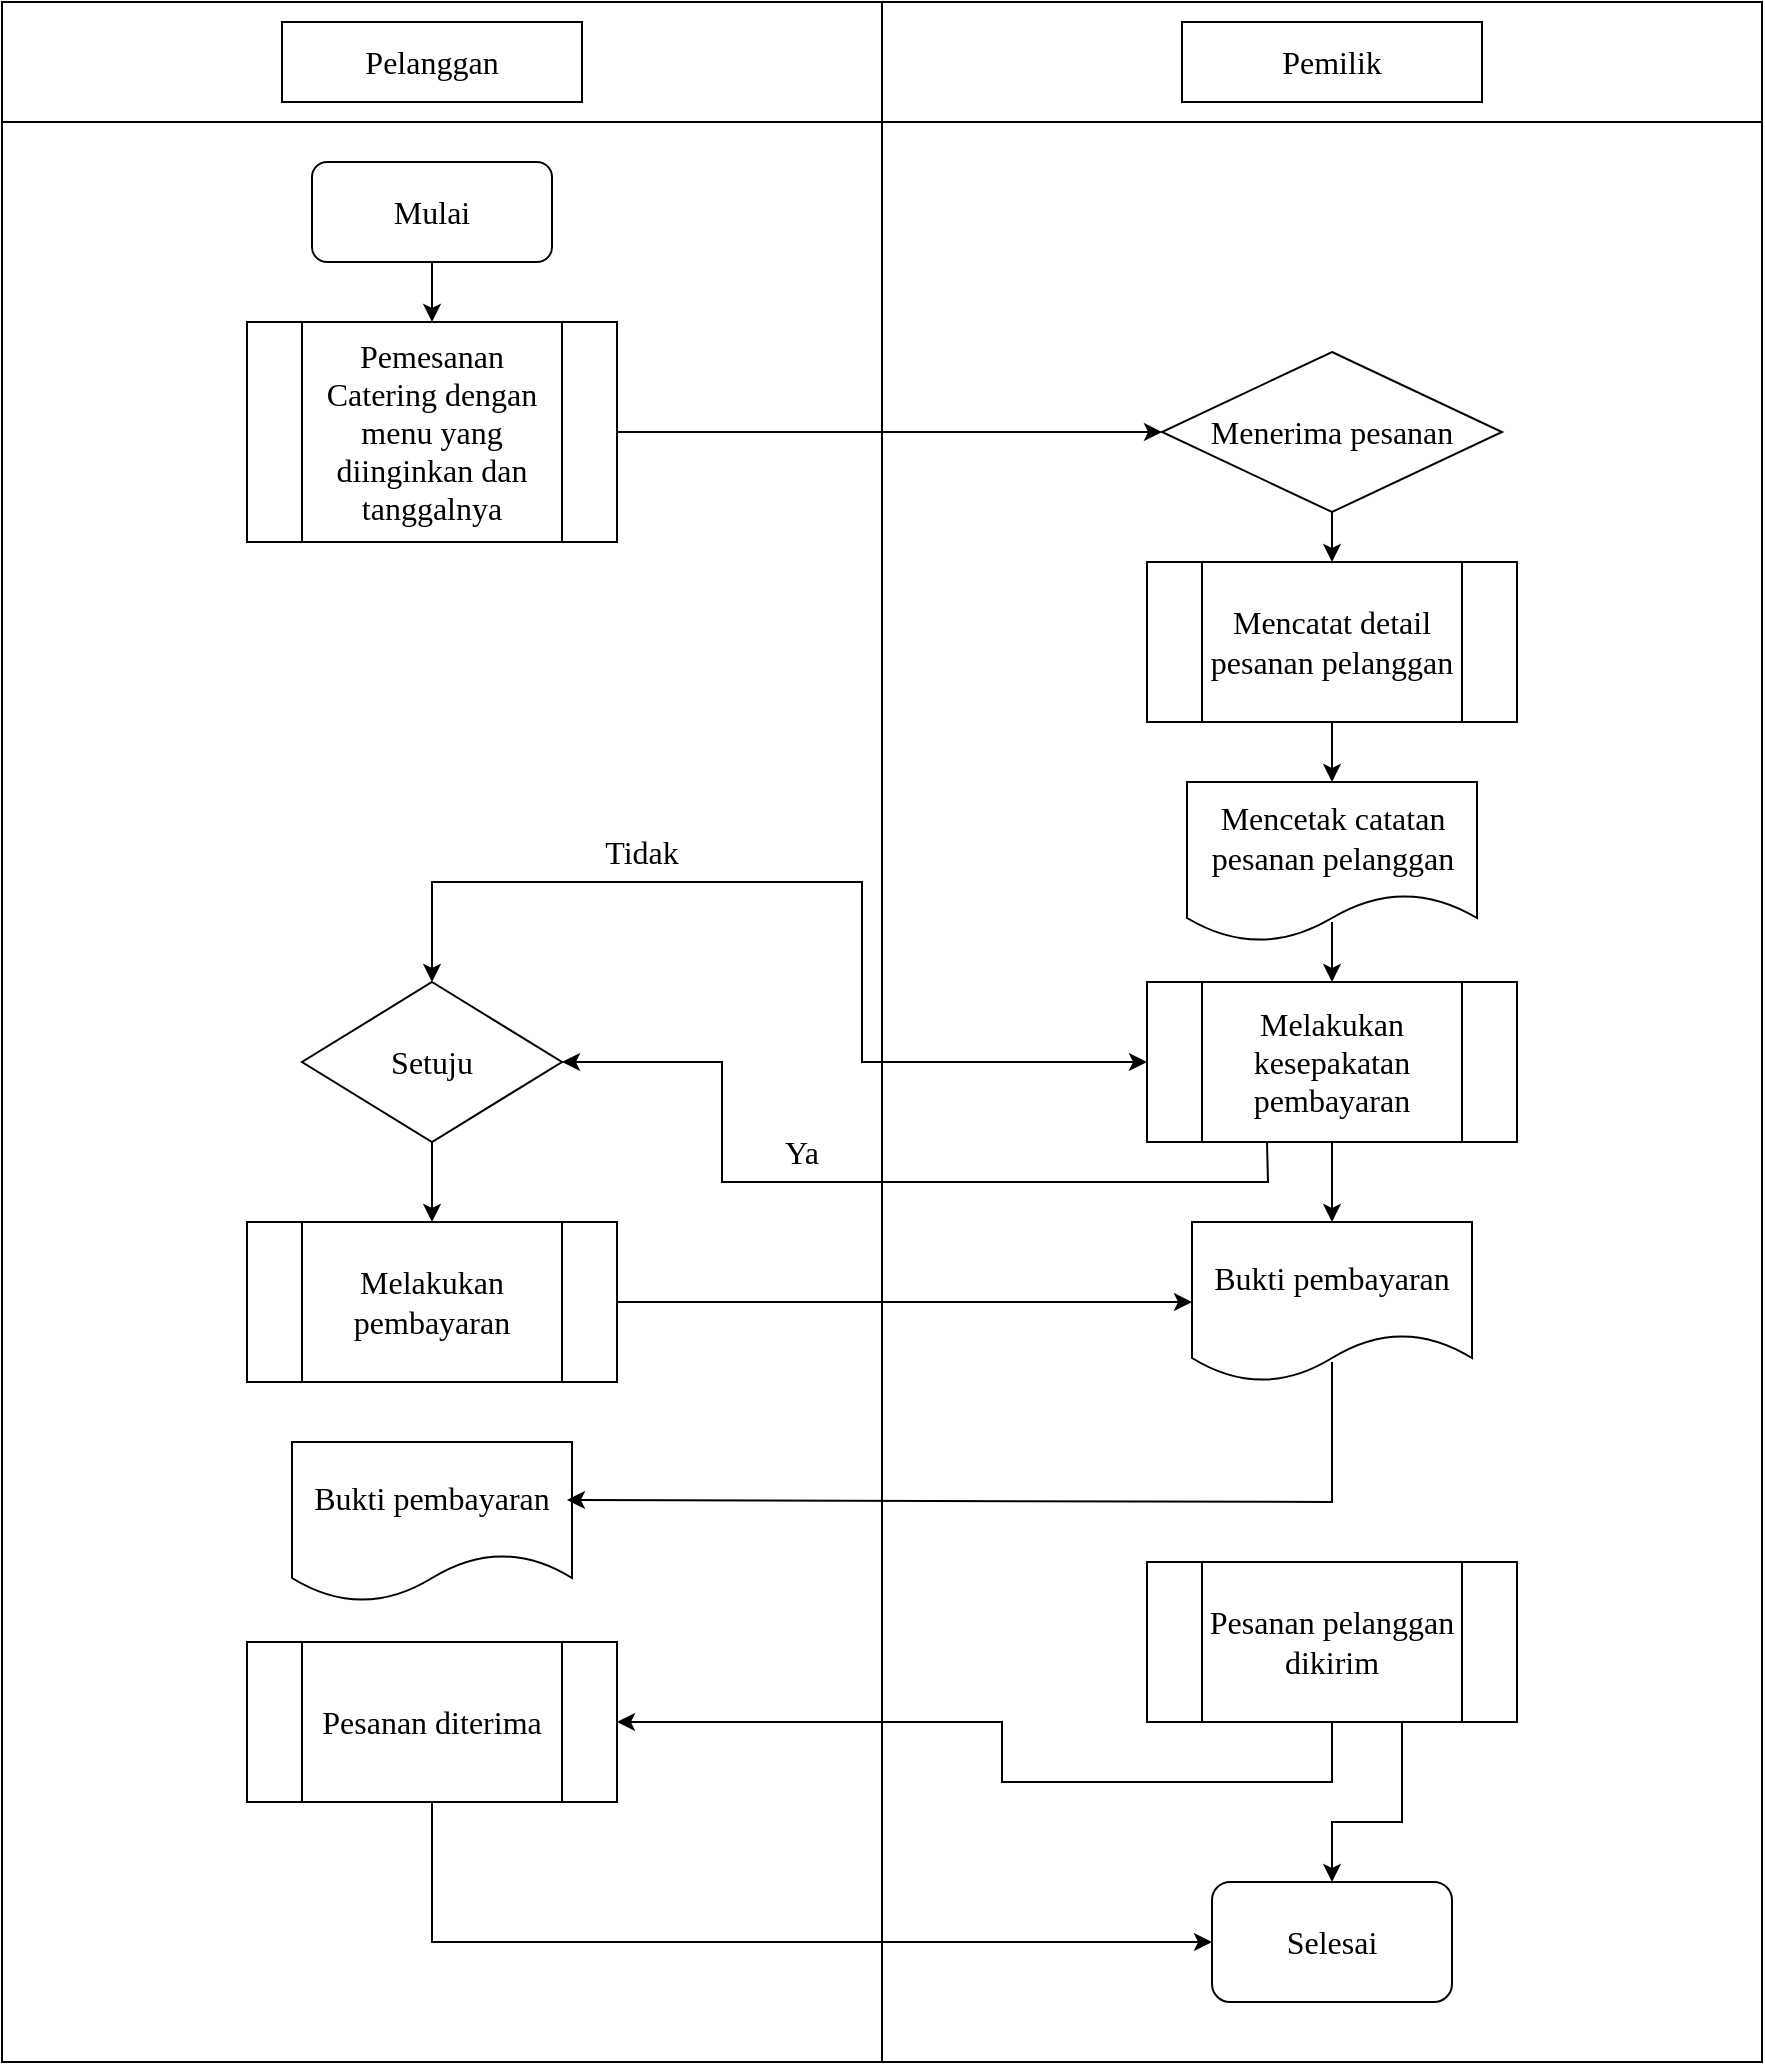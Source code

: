 <mxfile version="20.7.4" type="github">
  <diagram name="Page-1" id="74e2e168-ea6b-b213-b513-2b3c1d86103e">
    <mxGraphModel dx="853" dy="737" grid="1" gridSize="10" guides="1" tooltips="1" connect="1" arrows="1" fold="1" page="1" pageScale="1" pageWidth="1100" pageHeight="850" background="none" math="0" shadow="0">
      <root>
        <mxCell id="0" />
        <mxCell id="1" parent="0" />
        <mxCell id="XcMZtLr8KsLbTlHt70lN-4" value="" style="rounded=0;whiteSpace=wrap;html=1;fontFamily=Times New Roman;fontSize=16;" vertex="1" parent="1">
          <mxGeometry x="80" y="100" width="880" height="970" as="geometry" />
        </mxCell>
        <mxCell id="XcMZtLr8KsLbTlHt70lN-5" value="" style="rounded=0;whiteSpace=wrap;html=1;fontFamily=Times New Roman;fontSize=16;" vertex="1" parent="1">
          <mxGeometry x="80" y="40" width="880" height="60" as="geometry" />
        </mxCell>
        <mxCell id="XcMZtLr8KsLbTlHt70lN-6" value="" style="endArrow=none;html=1;rounded=0;fontFamily=Times New Roman;fontSize=16;entryX=0.5;entryY=0;entryDx=0;entryDy=0;" edge="1" parent="1" source="XcMZtLr8KsLbTlHt70lN-4" target="XcMZtLr8KsLbTlHt70lN-5">
          <mxGeometry width="50" height="50" relative="1" as="geometry">
            <mxPoint x="510" y="110" as="sourcePoint" />
            <mxPoint x="560" y="60" as="targetPoint" />
            <Array as="points">
              <mxPoint x="520" y="960" />
            </Array>
          </mxGeometry>
        </mxCell>
        <mxCell id="XcMZtLr8KsLbTlHt70lN-7" value="Pelanggan" style="rounded=0;whiteSpace=wrap;html=1;fontFamily=Times New Roman;fontSize=16;" vertex="1" parent="1">
          <mxGeometry x="220" y="50" width="150" height="40" as="geometry" />
        </mxCell>
        <mxCell id="XcMZtLr8KsLbTlHt70lN-8" value="Pemilik" style="rounded=0;whiteSpace=wrap;html=1;fontFamily=Times New Roman;fontSize=16;" vertex="1" parent="1">
          <mxGeometry x="670" y="50" width="150" height="40" as="geometry" />
        </mxCell>
        <mxCell id="XcMZtLr8KsLbTlHt70lN-9" value="Mulai" style="rounded=1;whiteSpace=wrap;html=1;fontFamily=Times New Roman;fontSize=16;" vertex="1" parent="1">
          <mxGeometry x="235" y="120" width="120" height="50" as="geometry" />
        </mxCell>
        <mxCell id="XcMZtLr8KsLbTlHt70lN-10" value="" style="endArrow=classic;html=1;rounded=0;fontFamily=Times New Roman;fontSize=16;exitX=0.5;exitY=1;exitDx=0;exitDy=0;entryX=0.5;entryY=0;entryDx=0;entryDy=0;" edge="1" parent="1" source="XcMZtLr8KsLbTlHt70lN-9" target="XcMZtLr8KsLbTlHt70lN-14">
          <mxGeometry width="50" height="50" relative="1" as="geometry">
            <mxPoint x="510" y="290" as="sourcePoint" />
            <mxPoint x="560" y="240" as="targetPoint" />
          </mxGeometry>
        </mxCell>
        <mxCell id="XcMZtLr8KsLbTlHt70lN-11" value="" style="rounded=0;whiteSpace=wrap;html=1;fontFamily=Times New Roman;fontSize=16;" vertex="1" parent="1">
          <mxGeometry x="202.5" y="200" width="185" height="110" as="geometry" />
        </mxCell>
        <mxCell id="XcMZtLr8KsLbTlHt70lN-14" value="Pemesanan Catering dengan menu yang diinginkan dan tanggalnya" style="rounded=0;whiteSpace=wrap;html=1;fontFamily=Times New Roman;fontSize=16;" vertex="1" parent="1">
          <mxGeometry x="230" y="200" width="130" height="110" as="geometry" />
        </mxCell>
        <mxCell id="XcMZtLr8KsLbTlHt70lN-15" value="Menerima pesanan" style="rhombus;whiteSpace=wrap;html=1;fontFamily=Times New Roman;fontSize=16;" vertex="1" parent="1">
          <mxGeometry x="660" y="215" width="170" height="80" as="geometry" />
        </mxCell>
        <mxCell id="XcMZtLr8KsLbTlHt70lN-17" value="" style="endArrow=classic;html=1;rounded=0;fontFamily=Times New Roman;fontSize=16;exitX=1;exitY=0.5;exitDx=0;exitDy=0;entryX=0;entryY=0.5;entryDx=0;entryDy=0;" edge="1" parent="1" source="XcMZtLr8KsLbTlHt70lN-11" target="XcMZtLr8KsLbTlHt70lN-15">
          <mxGeometry width="50" height="50" relative="1" as="geometry">
            <mxPoint x="510" y="390" as="sourcePoint" />
            <mxPoint x="560" y="340" as="targetPoint" />
          </mxGeometry>
        </mxCell>
        <mxCell id="XcMZtLr8KsLbTlHt70lN-18" value="" style="endArrow=classic;html=1;rounded=0;fontFamily=Times New Roman;fontSize=16;exitX=0.5;exitY=1;exitDx=0;exitDy=0;entryX=0.5;entryY=0;entryDx=0;entryDy=0;" edge="1" parent="1" source="XcMZtLr8KsLbTlHt70lN-15" target="XcMZtLr8KsLbTlHt70lN-20">
          <mxGeometry width="50" height="50" relative="1" as="geometry">
            <mxPoint x="510" y="390" as="sourcePoint" />
            <mxPoint x="560" y="340" as="targetPoint" />
          </mxGeometry>
        </mxCell>
        <mxCell id="XcMZtLr8KsLbTlHt70lN-19" value="" style="rounded=0;whiteSpace=wrap;html=1;fontFamily=Times New Roman;fontSize=16;" vertex="1" parent="1">
          <mxGeometry x="652.5" y="320" width="185" height="80" as="geometry" />
        </mxCell>
        <mxCell id="XcMZtLr8KsLbTlHt70lN-20" value="Mencatat detail pesanan pelanggan" style="rounded=0;whiteSpace=wrap;html=1;fontFamily=Times New Roman;fontSize=16;" vertex="1" parent="1">
          <mxGeometry x="680" y="320" width="130" height="80" as="geometry" />
        </mxCell>
        <mxCell id="XcMZtLr8KsLbTlHt70lN-21" value="Mencetak catatan pesanan pelanggan" style="shape=document;whiteSpace=wrap;html=1;boundedLbl=1;fontFamily=Times New Roman;fontSize=16;" vertex="1" parent="1">
          <mxGeometry x="672.5" y="430" width="145" height="80" as="geometry" />
        </mxCell>
        <mxCell id="XcMZtLr8KsLbTlHt70lN-22" value="" style="endArrow=classic;html=1;rounded=0;fontFamily=Times New Roman;fontSize=16;exitX=0.5;exitY=1;exitDx=0;exitDy=0;entryX=0.5;entryY=0;entryDx=0;entryDy=0;" edge="1" parent="1" source="XcMZtLr8KsLbTlHt70lN-20" target="XcMZtLr8KsLbTlHt70lN-21">
          <mxGeometry width="50" height="50" relative="1" as="geometry">
            <mxPoint x="510" y="530" as="sourcePoint" />
            <mxPoint x="560" y="480" as="targetPoint" />
          </mxGeometry>
        </mxCell>
        <mxCell id="XcMZtLr8KsLbTlHt70lN-23" value="" style="rounded=0;whiteSpace=wrap;html=1;fontFamily=Times New Roman;fontSize=16;" vertex="1" parent="1">
          <mxGeometry x="652.5" y="530" width="185" height="80" as="geometry" />
        </mxCell>
        <mxCell id="XcMZtLr8KsLbTlHt70lN-24" value="Melakukan kesepakatan pembayaran" style="rounded=0;whiteSpace=wrap;html=1;fontFamily=Times New Roman;fontSize=16;" vertex="1" parent="1">
          <mxGeometry x="680" y="530" width="130" height="80" as="geometry" />
        </mxCell>
        <mxCell id="XcMZtLr8KsLbTlHt70lN-25" value="" style="endArrow=classic;html=1;rounded=0;fontFamily=Times New Roman;fontSize=16;entryX=0.5;entryY=0;entryDx=0;entryDy=0;" edge="1" parent="1" target="XcMZtLr8KsLbTlHt70lN-24">
          <mxGeometry width="50" height="50" relative="1" as="geometry">
            <mxPoint x="745" y="500" as="sourcePoint" />
            <mxPoint x="560" y="470" as="targetPoint" />
          </mxGeometry>
        </mxCell>
        <mxCell id="XcMZtLr8KsLbTlHt70lN-26" value="Tidak" style="text;html=1;strokeColor=none;fillColor=none;align=center;verticalAlign=middle;whiteSpace=wrap;rounded=0;fontFamily=Times New Roman;fontSize=16;" vertex="1" parent="1">
          <mxGeometry x="370" y="450" width="60" height="30" as="geometry" />
        </mxCell>
        <mxCell id="XcMZtLr8KsLbTlHt70lN-29" value="" style="endArrow=classic;startArrow=classic;html=1;rounded=0;fontFamily=Times New Roman;fontSize=16;exitX=0.5;exitY=0;exitDx=0;exitDy=0;entryX=0;entryY=0.5;entryDx=0;entryDy=0;" edge="1" parent="1" source="XcMZtLr8KsLbTlHt70lN-32" target="XcMZtLr8KsLbTlHt70lN-23">
          <mxGeometry width="50" height="50" relative="1" as="geometry">
            <mxPoint x="510" y="520" as="sourcePoint" />
            <mxPoint x="560" y="470" as="targetPoint" />
            <Array as="points">
              <mxPoint x="295" y="480" />
              <mxPoint x="510" y="480" />
              <mxPoint x="510" y="570" />
            </Array>
          </mxGeometry>
        </mxCell>
        <mxCell id="XcMZtLr8KsLbTlHt70lN-31" value="" style="endArrow=classic;html=1;rounded=0;fontFamily=Times New Roman;fontSize=16;exitX=0.25;exitY=1;exitDx=0;exitDy=0;entryX=1;entryY=0.5;entryDx=0;entryDy=0;" edge="1" parent="1" source="XcMZtLr8KsLbTlHt70lN-24" target="XcMZtLr8KsLbTlHt70lN-32">
          <mxGeometry width="50" height="50" relative="1" as="geometry">
            <mxPoint x="510" y="520" as="sourcePoint" />
            <mxPoint x="520" y="640" as="targetPoint" />
            <Array as="points">
              <mxPoint x="713" y="630" />
              <mxPoint x="440" y="630" />
              <mxPoint x="440" y="570" />
            </Array>
          </mxGeometry>
        </mxCell>
        <mxCell id="XcMZtLr8KsLbTlHt70lN-32" value="Setuju" style="rhombus;whiteSpace=wrap;html=1;fontFamily=Times New Roman;fontSize=16;" vertex="1" parent="1">
          <mxGeometry x="230" y="530" width="130" height="80" as="geometry" />
        </mxCell>
        <mxCell id="XcMZtLr8KsLbTlHt70lN-33" value="Ya" style="text;html=1;strokeColor=none;fillColor=none;align=center;verticalAlign=middle;whiteSpace=wrap;rounded=0;fontFamily=Times New Roman;fontSize=16;" vertex="1" parent="1">
          <mxGeometry x="450" y="600" width="60" height="30" as="geometry" />
        </mxCell>
        <mxCell id="XcMZtLr8KsLbTlHt70lN-34" value="Bukti pembayaran" style="shape=document;whiteSpace=wrap;html=1;boundedLbl=1;fontFamily=Times New Roman;fontSize=16;" vertex="1" parent="1">
          <mxGeometry x="675" y="650" width="140" height="80" as="geometry" />
        </mxCell>
        <mxCell id="XcMZtLr8KsLbTlHt70lN-36" value="" style="rounded=0;whiteSpace=wrap;html=1;fontFamily=Times New Roman;fontSize=16;" vertex="1" parent="1">
          <mxGeometry x="202.5" y="650" width="185" height="80" as="geometry" />
        </mxCell>
        <mxCell id="XcMZtLr8KsLbTlHt70lN-38" value="Melakukan pembayaran" style="rounded=0;whiteSpace=wrap;html=1;fontFamily=Times New Roman;fontSize=16;" vertex="1" parent="1">
          <mxGeometry x="230" y="650" width="130" height="80" as="geometry" />
        </mxCell>
        <mxCell id="XcMZtLr8KsLbTlHt70lN-39" value="" style="endArrow=classic;html=1;rounded=0;fontFamily=Times New Roman;fontSize=16;exitX=0.5;exitY=1;exitDx=0;exitDy=0;entryX=0.5;entryY=0;entryDx=0;entryDy=0;" edge="1" parent="1" source="XcMZtLr8KsLbTlHt70lN-32" target="XcMZtLr8KsLbTlHt70lN-38">
          <mxGeometry width="50" height="50" relative="1" as="geometry">
            <mxPoint x="590" y="800" as="sourcePoint" />
            <mxPoint x="640" y="750" as="targetPoint" />
          </mxGeometry>
        </mxCell>
        <mxCell id="XcMZtLr8KsLbTlHt70lN-40" value="" style="endArrow=classic;html=1;rounded=0;fontFamily=Times New Roman;fontSize=16;exitX=1;exitY=0.5;exitDx=0;exitDy=0;entryX=0;entryY=0.5;entryDx=0;entryDy=0;" edge="1" parent="1" source="XcMZtLr8KsLbTlHt70lN-36" target="XcMZtLr8KsLbTlHt70lN-34">
          <mxGeometry width="50" height="50" relative="1" as="geometry">
            <mxPoint x="590" y="800" as="sourcePoint" />
            <mxPoint x="640" y="750" as="targetPoint" />
          </mxGeometry>
        </mxCell>
        <mxCell id="XcMZtLr8KsLbTlHt70lN-41" value="" style="endArrow=classic;html=1;rounded=0;fontFamily=Times New Roman;fontSize=16;exitX=0.5;exitY=1;exitDx=0;exitDy=0;entryX=0.5;entryY=0;entryDx=0;entryDy=0;" edge="1" parent="1" source="XcMZtLr8KsLbTlHt70lN-24" target="XcMZtLr8KsLbTlHt70lN-34">
          <mxGeometry width="50" height="50" relative="1" as="geometry">
            <mxPoint x="590" y="800" as="sourcePoint" />
            <mxPoint x="640" y="750" as="targetPoint" />
          </mxGeometry>
        </mxCell>
        <mxCell id="XcMZtLr8KsLbTlHt70lN-42" value="Bukti pembayaran" style="shape=document;whiteSpace=wrap;html=1;boundedLbl=1;fontFamily=Times New Roman;fontSize=16;" vertex="1" parent="1">
          <mxGeometry x="225" y="760" width="140" height="80" as="geometry" />
        </mxCell>
        <mxCell id="XcMZtLr8KsLbTlHt70lN-43" value="" style="endArrow=classic;html=1;rounded=0;fontFamily=Times New Roman;fontSize=16;entryX=0.982;entryY=0.362;entryDx=0;entryDy=0;entryPerimeter=0;" edge="1" parent="1" target="XcMZtLr8KsLbTlHt70lN-42">
          <mxGeometry width="50" height="50" relative="1" as="geometry">
            <mxPoint x="745" y="720" as="sourcePoint" />
            <mxPoint x="370" y="790" as="targetPoint" />
            <Array as="points">
              <mxPoint x="745" y="790" />
            </Array>
          </mxGeometry>
        </mxCell>
        <mxCell id="XcMZtLr8KsLbTlHt70lN-44" value="" style="rounded=0;whiteSpace=wrap;html=1;fontFamily=Times New Roman;fontSize=16;" vertex="1" parent="1">
          <mxGeometry x="652.5" y="820" width="185" height="80" as="geometry" />
        </mxCell>
        <mxCell id="XcMZtLr8KsLbTlHt70lN-45" value="Pesanan pelanggan dikirim" style="rounded=0;whiteSpace=wrap;html=1;fontFamily=Times New Roman;fontSize=16;" vertex="1" parent="1">
          <mxGeometry x="680" y="820" width="130" height="80" as="geometry" />
        </mxCell>
        <mxCell id="XcMZtLr8KsLbTlHt70lN-46" value="" style="rounded=0;whiteSpace=wrap;html=1;fontFamily=Times New Roman;fontSize=16;" vertex="1" parent="1">
          <mxGeometry x="202.5" y="860" width="185" height="80" as="geometry" />
        </mxCell>
        <mxCell id="XcMZtLr8KsLbTlHt70lN-47" value="Pesanan diterima" style="rounded=0;whiteSpace=wrap;html=1;fontFamily=Times New Roman;fontSize=16;" vertex="1" parent="1">
          <mxGeometry x="230" y="860" width="130" height="80" as="geometry" />
        </mxCell>
        <mxCell id="XcMZtLr8KsLbTlHt70lN-48" value="" style="endArrow=classic;html=1;rounded=0;fontFamily=Times New Roman;fontSize=16;entryX=1;entryY=0.5;entryDx=0;entryDy=0;exitX=0.5;exitY=1;exitDx=0;exitDy=0;" edge="1" parent="1" source="XcMZtLr8KsLbTlHt70lN-44" target="XcMZtLr8KsLbTlHt70lN-46">
          <mxGeometry width="50" height="50" relative="1" as="geometry">
            <mxPoint x="650" y="900" as="sourcePoint" />
            <mxPoint x="610" y="870" as="targetPoint" />
            <Array as="points">
              <mxPoint x="745" y="930" />
              <mxPoint x="580" y="930" />
              <mxPoint x="580" y="900" />
            </Array>
          </mxGeometry>
        </mxCell>
        <mxCell id="XcMZtLr8KsLbTlHt70lN-49" value="Selesai" style="rounded=1;whiteSpace=wrap;html=1;fontFamily=Times New Roman;fontSize=16;" vertex="1" parent="1">
          <mxGeometry x="685" y="980" width="120" height="60" as="geometry" />
        </mxCell>
        <mxCell id="XcMZtLr8KsLbTlHt70lN-50" value="" style="endArrow=classic;html=1;rounded=0;fontFamily=Times New Roman;fontSize=16;entryX=0.5;entryY=0;entryDx=0;entryDy=0;" edge="1" parent="1" target="XcMZtLr8KsLbTlHt70lN-49">
          <mxGeometry width="50" height="50" relative="1" as="geometry">
            <mxPoint x="780" y="900" as="sourcePoint" />
            <mxPoint x="650" y="930" as="targetPoint" />
            <Array as="points">
              <mxPoint x="780" y="950" />
              <mxPoint x="745" y="950" />
            </Array>
          </mxGeometry>
        </mxCell>
        <mxCell id="XcMZtLr8KsLbTlHt70lN-51" value="" style="endArrow=classic;html=1;rounded=0;fontFamily=Times New Roman;fontSize=16;exitX=0.5;exitY=1;exitDx=0;exitDy=0;entryX=0;entryY=0.5;entryDx=0;entryDy=0;" edge="1" parent="1" source="XcMZtLr8KsLbTlHt70lN-47" target="XcMZtLr8KsLbTlHt70lN-49">
          <mxGeometry width="50" height="50" relative="1" as="geometry">
            <mxPoint x="550" y="990" as="sourcePoint" />
            <mxPoint x="610" y="930" as="targetPoint" />
            <Array as="points">
              <mxPoint x="295" y="1010" />
            </Array>
          </mxGeometry>
        </mxCell>
      </root>
    </mxGraphModel>
  </diagram>
</mxfile>
